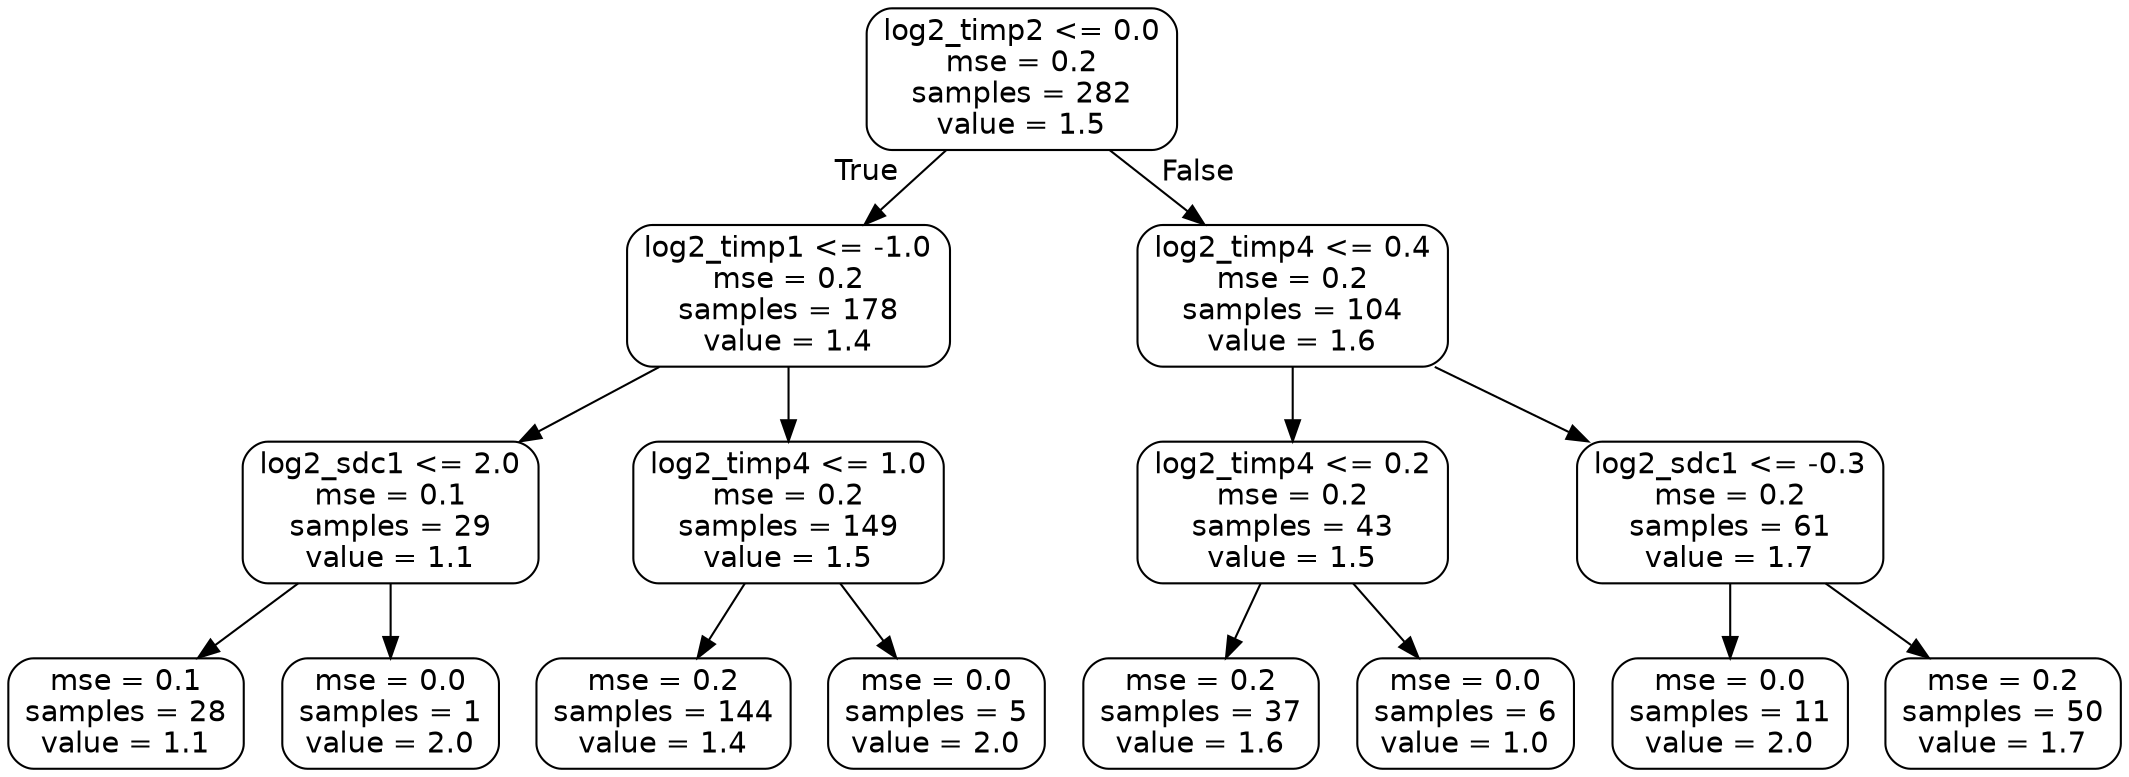 digraph Tree {
node [shape=box, style="rounded", color="black", fontname=helvetica] ;
edge [fontname=helvetica] ;
0 [label="log2_timp2 <= 0.0\nmse = 0.2\nsamples = 282\nvalue = 1.5"] ;
1 [label="log2_timp1 <= -1.0\nmse = 0.2\nsamples = 178\nvalue = 1.4"] ;
0 -> 1 [labeldistance=2.5, labelangle=45, headlabel="True"] ;
2 [label="log2_sdc1 <= 2.0\nmse = 0.1\nsamples = 29\nvalue = 1.1"] ;
1 -> 2 ;
3 [label="mse = 0.1\nsamples = 28\nvalue = 1.1"] ;
2 -> 3 ;
4 [label="mse = 0.0\nsamples = 1\nvalue = 2.0"] ;
2 -> 4 ;
5 [label="log2_timp4 <= 1.0\nmse = 0.2\nsamples = 149\nvalue = 1.5"] ;
1 -> 5 ;
6 [label="mse = 0.2\nsamples = 144\nvalue = 1.4"] ;
5 -> 6 ;
7 [label="mse = 0.0\nsamples = 5\nvalue = 2.0"] ;
5 -> 7 ;
8 [label="log2_timp4 <= 0.4\nmse = 0.2\nsamples = 104\nvalue = 1.6"] ;
0 -> 8 [labeldistance=2.5, labelangle=-45, headlabel="False"] ;
9 [label="log2_timp4 <= 0.2\nmse = 0.2\nsamples = 43\nvalue = 1.5"] ;
8 -> 9 ;
10 [label="mse = 0.2\nsamples = 37\nvalue = 1.6"] ;
9 -> 10 ;
11 [label="mse = 0.0\nsamples = 6\nvalue = 1.0"] ;
9 -> 11 ;
12 [label="log2_sdc1 <= -0.3\nmse = 0.2\nsamples = 61\nvalue = 1.7"] ;
8 -> 12 ;
13 [label="mse = 0.0\nsamples = 11\nvalue = 2.0"] ;
12 -> 13 ;
14 [label="mse = 0.2\nsamples = 50\nvalue = 1.7"] ;
12 -> 14 ;
}